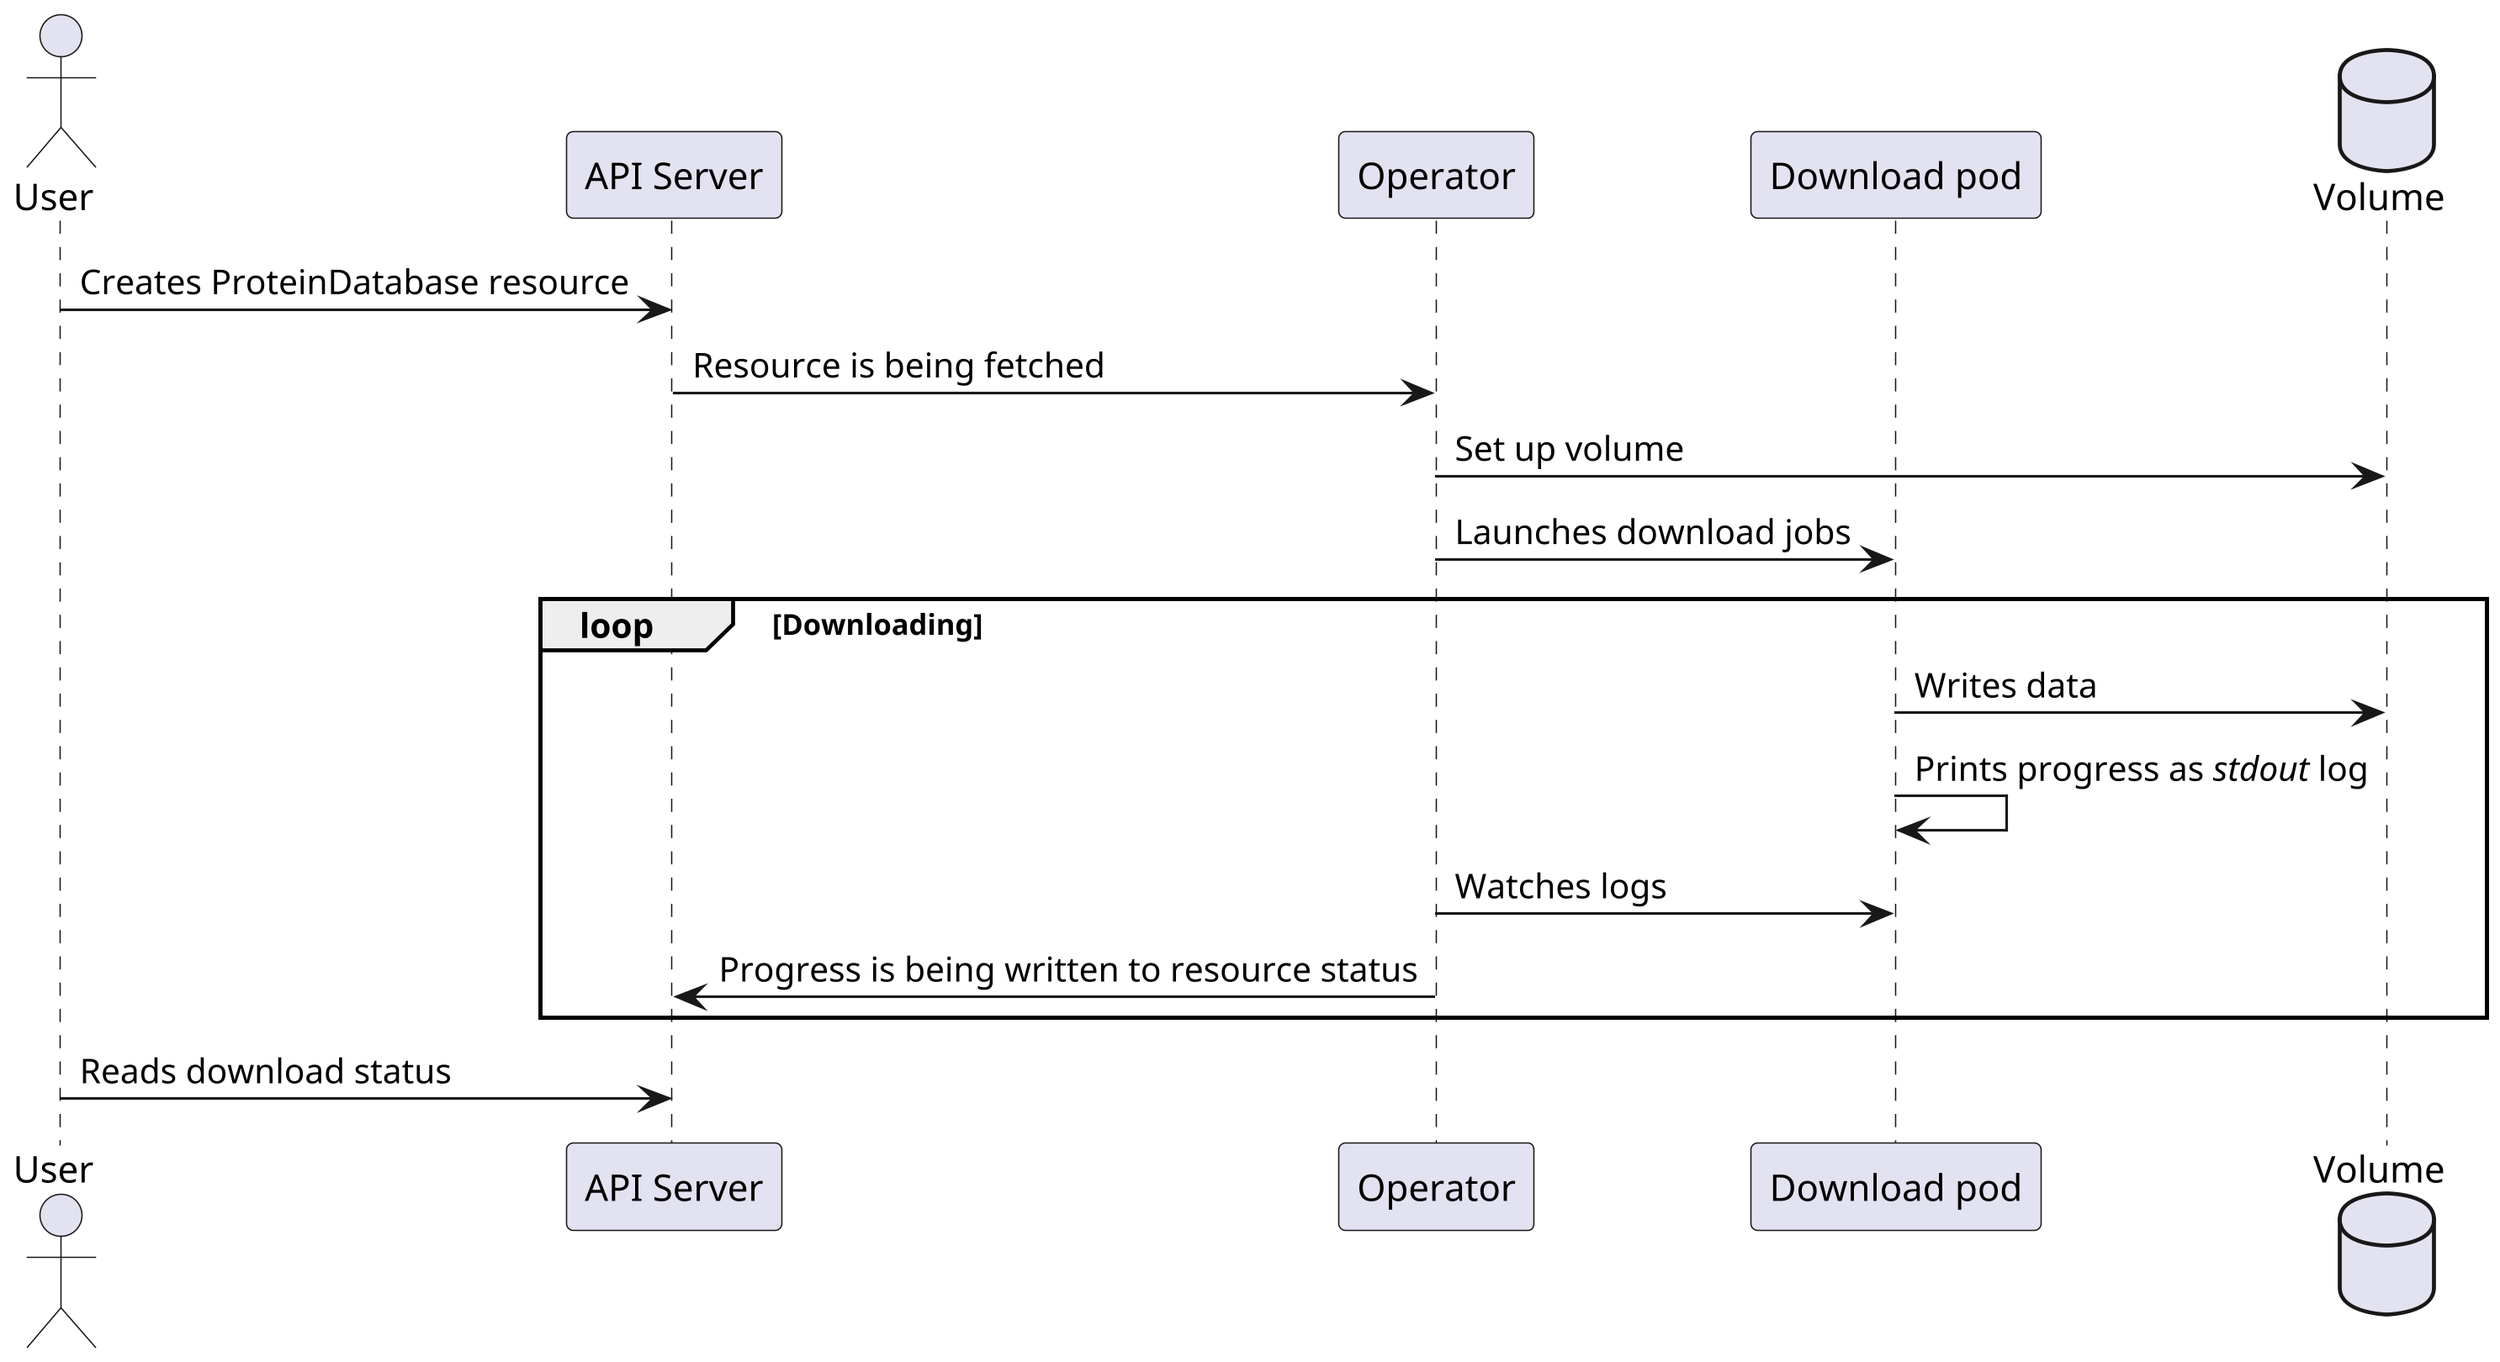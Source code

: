 @startuml

skinparam dpi 300
actor User as user
participant "API Server" as api
participant Operator as operator
participant "Download pod" as pod
database "Volume" as volume

user -> api : Creates ProteinDatabase resource
api -> operator : Resource is being fetched
operator -> volume : Set up volume
operator -> pod : Launches download jobs
loop Downloading
pod -> volume : Writes data
pod -> pod : Prints progress as //stdout// log
operator -> pod : Watches logs
operator -> api : Progress is being written to resource status
end
user -> api : Reads download status

@enduml